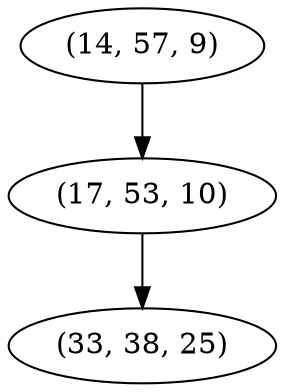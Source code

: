 digraph tree {
    "(14, 57, 9)";
    "(17, 53, 10)";
    "(33, 38, 25)";
    "(14, 57, 9)" -> "(17, 53, 10)";
    "(17, 53, 10)" -> "(33, 38, 25)";
}
